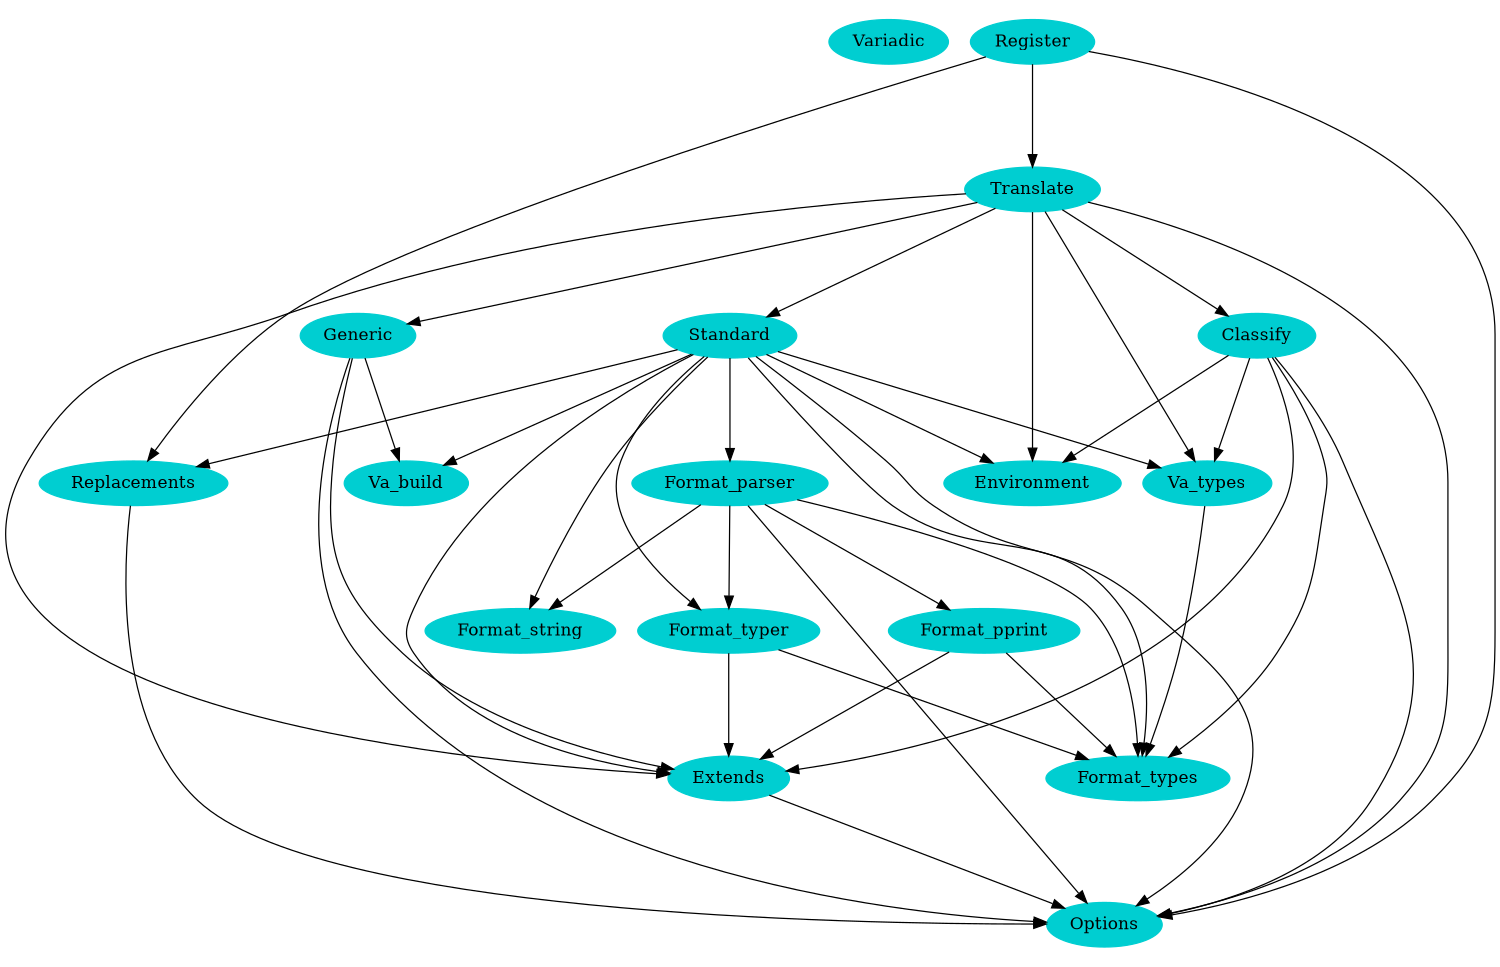 digraph "Plugin architecture (variadic)" { node [href="\N.html"];
  size="10,7.5";
  ratio="fill";
  
  fontsize="12pt";
  rankdir = TB ;
"Variadic" [style=filled, color=darkturquoise];
"Options" [style=filled, color=darkturquoise];
"Extends" [style=filled, color=darkturquoise];
"Extends" -> "Options";
"Va_build" [style=filled, color=darkturquoise];
"Environment" [style=filled, color=darkturquoise];
"Replacements" [style=filled, color=darkturquoise];
"Replacements" -> "Options";
"Format_string" [style=filled, color=darkturquoise];
"Format_pprint" [style=filled, color=darkturquoise];
"Format_pprint" -> "Extends";
"Format_pprint" -> "Format_types";
"Format_typer" [style=filled, color=darkturquoise];
"Format_typer" -> "Extends";
"Format_typer" -> "Format_types";
"Format_parser" [style=filled, color=darkturquoise];
"Format_parser" -> "Format_pprint";
"Format_parser" -> "Format_typer";
"Format_parser" -> "Options";
"Format_parser" -> "Format_types";
"Format_parser" -> "Format_string";
"Generic" [style=filled, color=darkturquoise];
"Generic" -> "Va_build";
"Generic" -> "Options";
"Generic" -> "Extends";
"Standard" [style=filled, color=darkturquoise];
"Standard" -> "Va_types";
"Standard" -> "Va_build";
"Standard" -> "Replacements";
"Standard" -> "Options";
"Standard" -> "Format_types";
"Standard" -> "Format_typer";
"Standard" -> "Format_string";
"Standard" -> "Format_parser";
"Standard" -> "Extends";
"Standard" -> "Environment";
"Classify" [style=filled, color=darkturquoise];
"Classify" -> "Va_types";
"Classify" -> "Options";
"Classify" -> "Format_types";
"Classify" -> "Extends";
"Classify" -> "Environment";
"Translate" [style=filled, color=darkturquoise];
"Translate" -> "Va_types";
"Translate" -> "Standard";
"Translate" -> "Options";
"Translate" -> "Generic";
"Translate" -> "Extends";
"Translate" -> "Environment";
"Translate" -> "Classify";
"Register" [style=filled, color=darkturquoise];
"Register" -> "Translate";
"Register" -> "Replacements";
"Register" -> "Options";
"Format_types" [style=filled, color=darkturquoise];
"Va_types" [style=filled, color=darkturquoise];
"Va_types" -> "Format_types";
}
